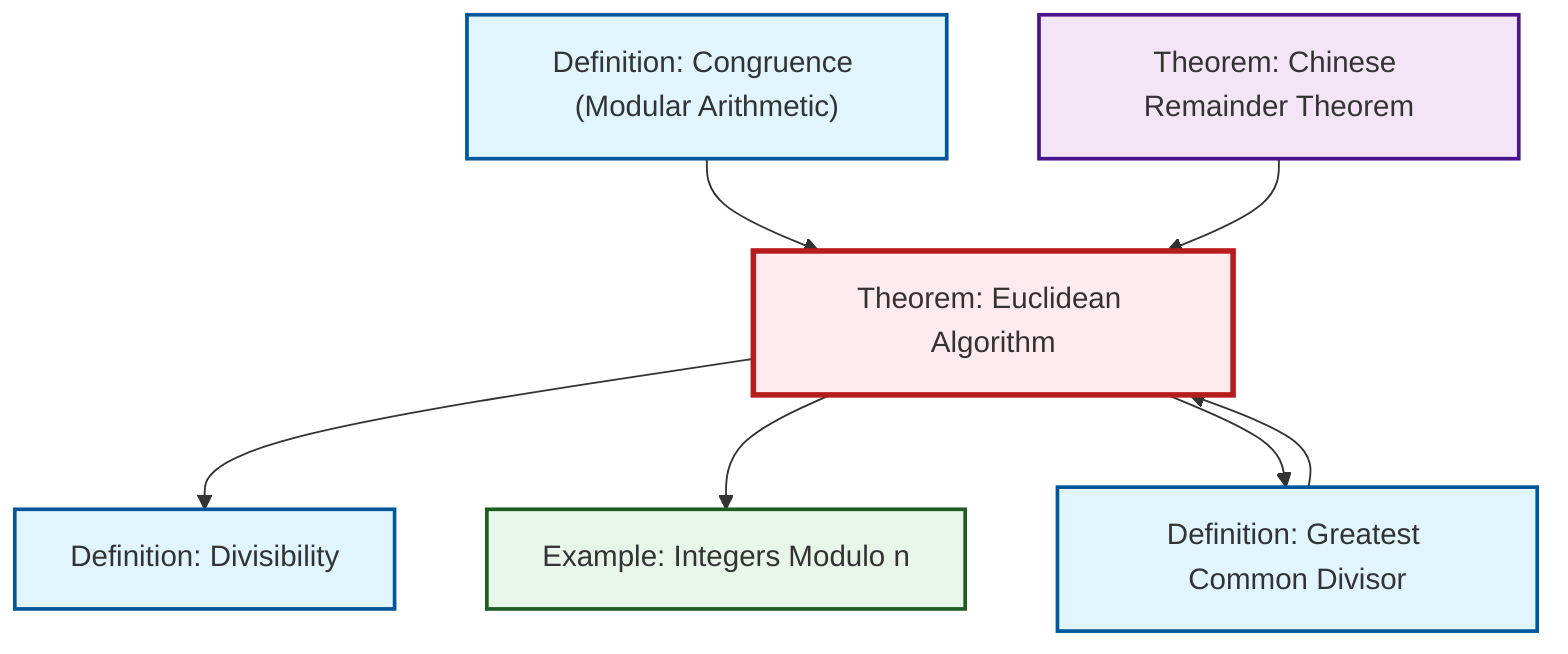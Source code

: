 graph TD
    classDef definition fill:#e1f5fe,stroke:#01579b,stroke-width:2px
    classDef theorem fill:#f3e5f5,stroke:#4a148c,stroke-width:2px
    classDef axiom fill:#fff3e0,stroke:#e65100,stroke-width:2px
    classDef example fill:#e8f5e9,stroke:#1b5e20,stroke-width:2px
    classDef current fill:#ffebee,stroke:#b71c1c,stroke-width:3px
    thm-euclidean-algorithm["Theorem: Euclidean Algorithm"]:::theorem
    ex-quotient-integers-mod-n["Example: Integers Modulo n"]:::example
    def-divisibility["Definition: Divisibility"]:::definition
    def-gcd["Definition: Greatest Common Divisor"]:::definition
    def-congruence["Definition: Congruence (Modular Arithmetic)"]:::definition
    thm-chinese-remainder["Theorem: Chinese Remainder Theorem"]:::theorem
    def-congruence --> thm-euclidean-algorithm
    thm-euclidean-algorithm --> def-divisibility
    def-gcd --> thm-euclidean-algorithm
    thm-euclidean-algorithm --> ex-quotient-integers-mod-n
    thm-chinese-remainder --> thm-euclidean-algorithm
    thm-euclidean-algorithm --> def-gcd
    class thm-euclidean-algorithm current